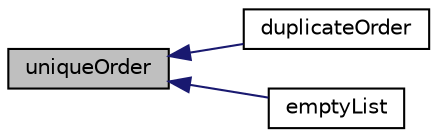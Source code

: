 digraph "uniqueOrder"
{
  bgcolor="transparent";
  edge [fontname="Helvetica",fontsize="10",labelfontname="Helvetica",labelfontsize="10"];
  node [fontname="Helvetica",fontsize="10",shape=record];
  rankdir="LR";
  Node1 [label="uniqueOrder",height=0.2,width=0.4,color="black", fillcolor="grey75", style="filled", fontcolor="black"];
  Node1 -> Node2 [dir="back",color="midnightblue",fontsize="10",style="solid",fontname="Helvetica"];
  Node2 [label="duplicateOrder",height=0.2,width=0.4,color="black",URL="$a10733.html#a67c068bca7f99657a1b88fe5d860bb52"];
  Node1 -> Node3 [dir="back",color="midnightblue",fontsize="10",style="solid",fontname="Helvetica"];
  Node3 [label="emptyList",height=0.2,width=0.4,color="black",URL="$a10733.html#aac3dd6ff6f51f3841ba88a3adb29e073",tooltip="Return reference to zero-sized list. Compare to List::null() which returns. "];
}
